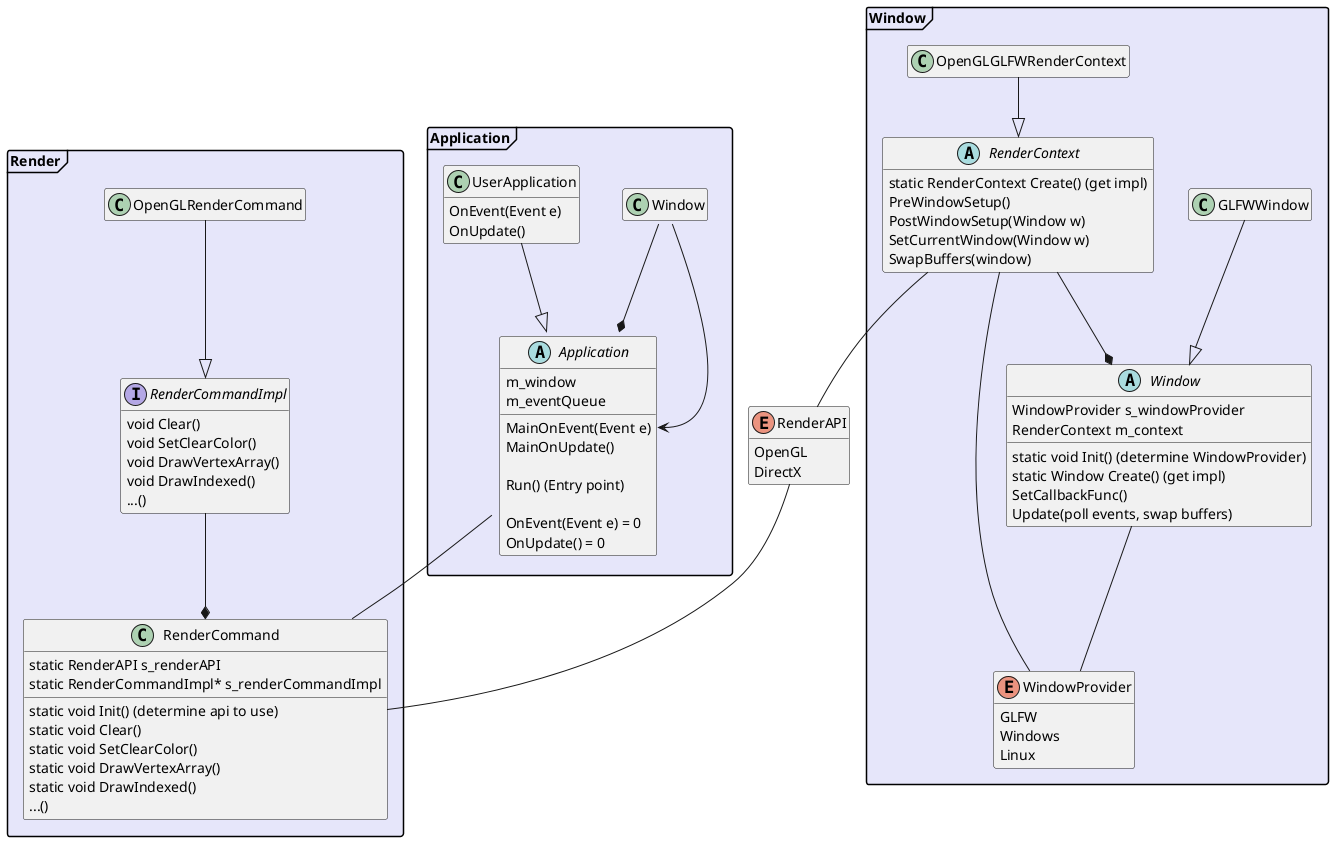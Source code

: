 @startuml RendererAndWindow

hide empty members
hide empty methods
skinparam packageStyle Frame
skinparam PackageBackgroundColor Lavender


enum RenderAPI {
        OpenGL    
        DirectX
    }


package Render {
    interface RenderCommandImpl {
        void Clear()
        void SetClearColor()
        void DrawVertexArray()
        void DrawIndexed()
        ...()
    }

    OpenGLRenderCommand --|> RenderCommandImpl

    class RenderCommand {
        static RenderAPI s_renderAPI
        static RenderCommandImpl* s_renderCommandImpl

        static void Init() (determine api to use)
        static void Clear()
        static void SetClearColor()
        static void DrawVertexArray()
        static void DrawIndexed()
        ...()
    }

    RenderCommandImpl --* RenderCommand
    RenderAPI -- RenderCommand
}


package Window {
    enum WindowProvider {
        GLFW
        Windows
        Linux
    }

    abstract class Window {
        WindowProvider s_windowProvider
        RenderContext m_context
        static void Init() (determine WindowProvider)
        static Window Create() (get impl)
        SetCallbackFunc()
        Update(poll events, swap buffers)
    }

    GLFWWindow --|> Window

    abstract class RenderContext {
        static RenderContext Create() (get impl)
        PreWindowSetup()
        PostWindowSetup(Window w)
        SetCurrentWindow(Window w)
        SwapBuffers(window)
    }

    OpenGLGLFWRenderContext --|> RenderContext
    RenderContext --* Window
    Window -- WindowProvider
    RenderContext -- WindowProvider
    RenderContext -- RenderAPI 
}


package Application {
    abstract class Application {
        m_window
        m_eventQueue

        MainOnEvent(Event e)
        MainOnUpdate()

        Run() (Entry point)

        OnEvent(Event e) = 0
        OnUpdate() = 0
    }

    Window::Update --> Application::MainOnEvent

    class UserApplication {
        OnEvent(Event e)
        OnUpdate()
    }

    UserApplication --|> Application
    Window --* Application
    Application -- RenderCommand
}

@enduml

